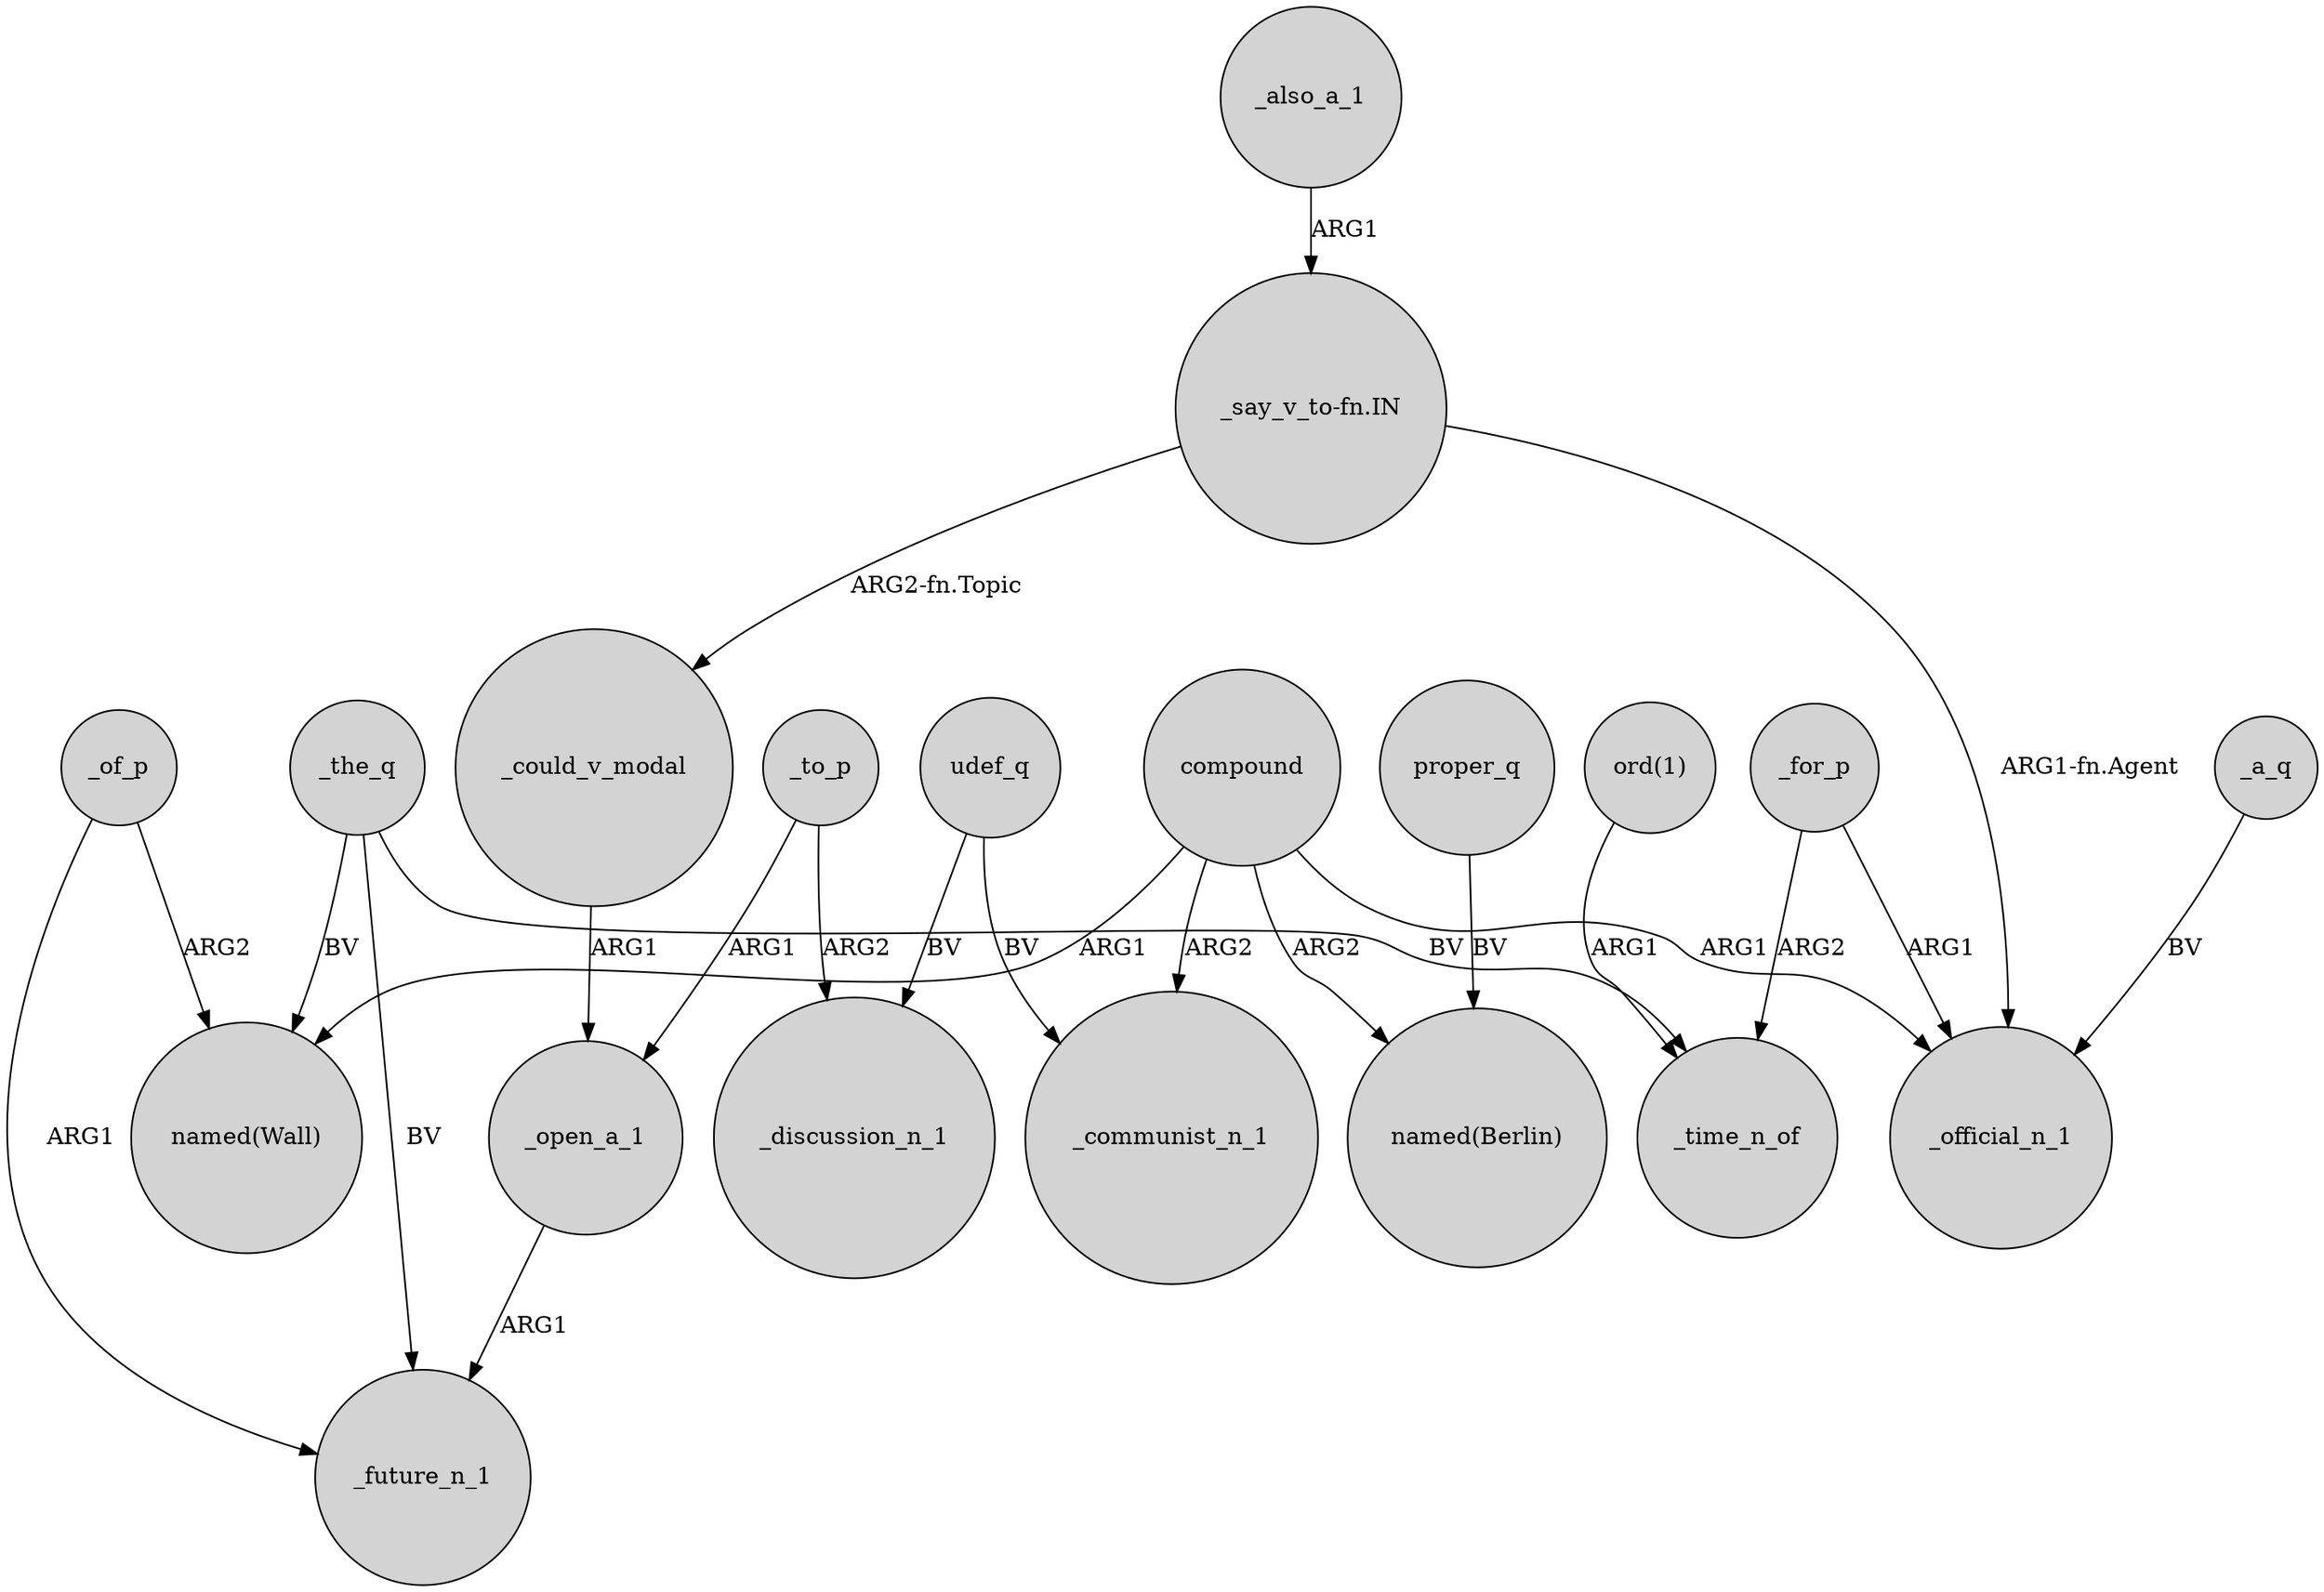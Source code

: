 digraph {
	node [shape=circle style=filled]
	_of_p -> "named(Wall)" [label=ARG2]
	_also_a_1 -> "_say_v_to-fn.IN" [label=ARG1]
	_open_a_1 -> _future_n_1 [label=ARG1]
	udef_q -> _discussion_n_1 [label=BV]
	_the_q -> "named(Wall)" [label=BV]
	"_say_v_to-fn.IN" -> _official_n_1 [label="ARG1-fn.Agent"]
	compound -> "named(Berlin)" [label=ARG2]
	_for_p -> _time_n_of [label=ARG2]
	compound -> "named(Wall)" [label=ARG1]
	_for_p -> _official_n_1 [label=ARG1]
	_of_p -> _future_n_1 [label=ARG1]
	udef_q -> _communist_n_1 [label=BV]
	_the_q -> _time_n_of [label=BV]
	_to_p -> _open_a_1 [label=ARG1]
	_a_q -> _official_n_1 [label=BV]
	_to_p -> _discussion_n_1 [label=ARG2]
	compound -> _communist_n_1 [label=ARG2]
	compound -> _official_n_1 [label=ARG1]
	proper_q -> "named(Berlin)" [label=BV]
	"_say_v_to-fn.IN" -> _could_v_modal [label="ARG2-fn.Topic"]
	"ord(1)" -> _time_n_of [label=ARG1]
	_could_v_modal -> _open_a_1 [label=ARG1]
	_the_q -> _future_n_1 [label=BV]
}
